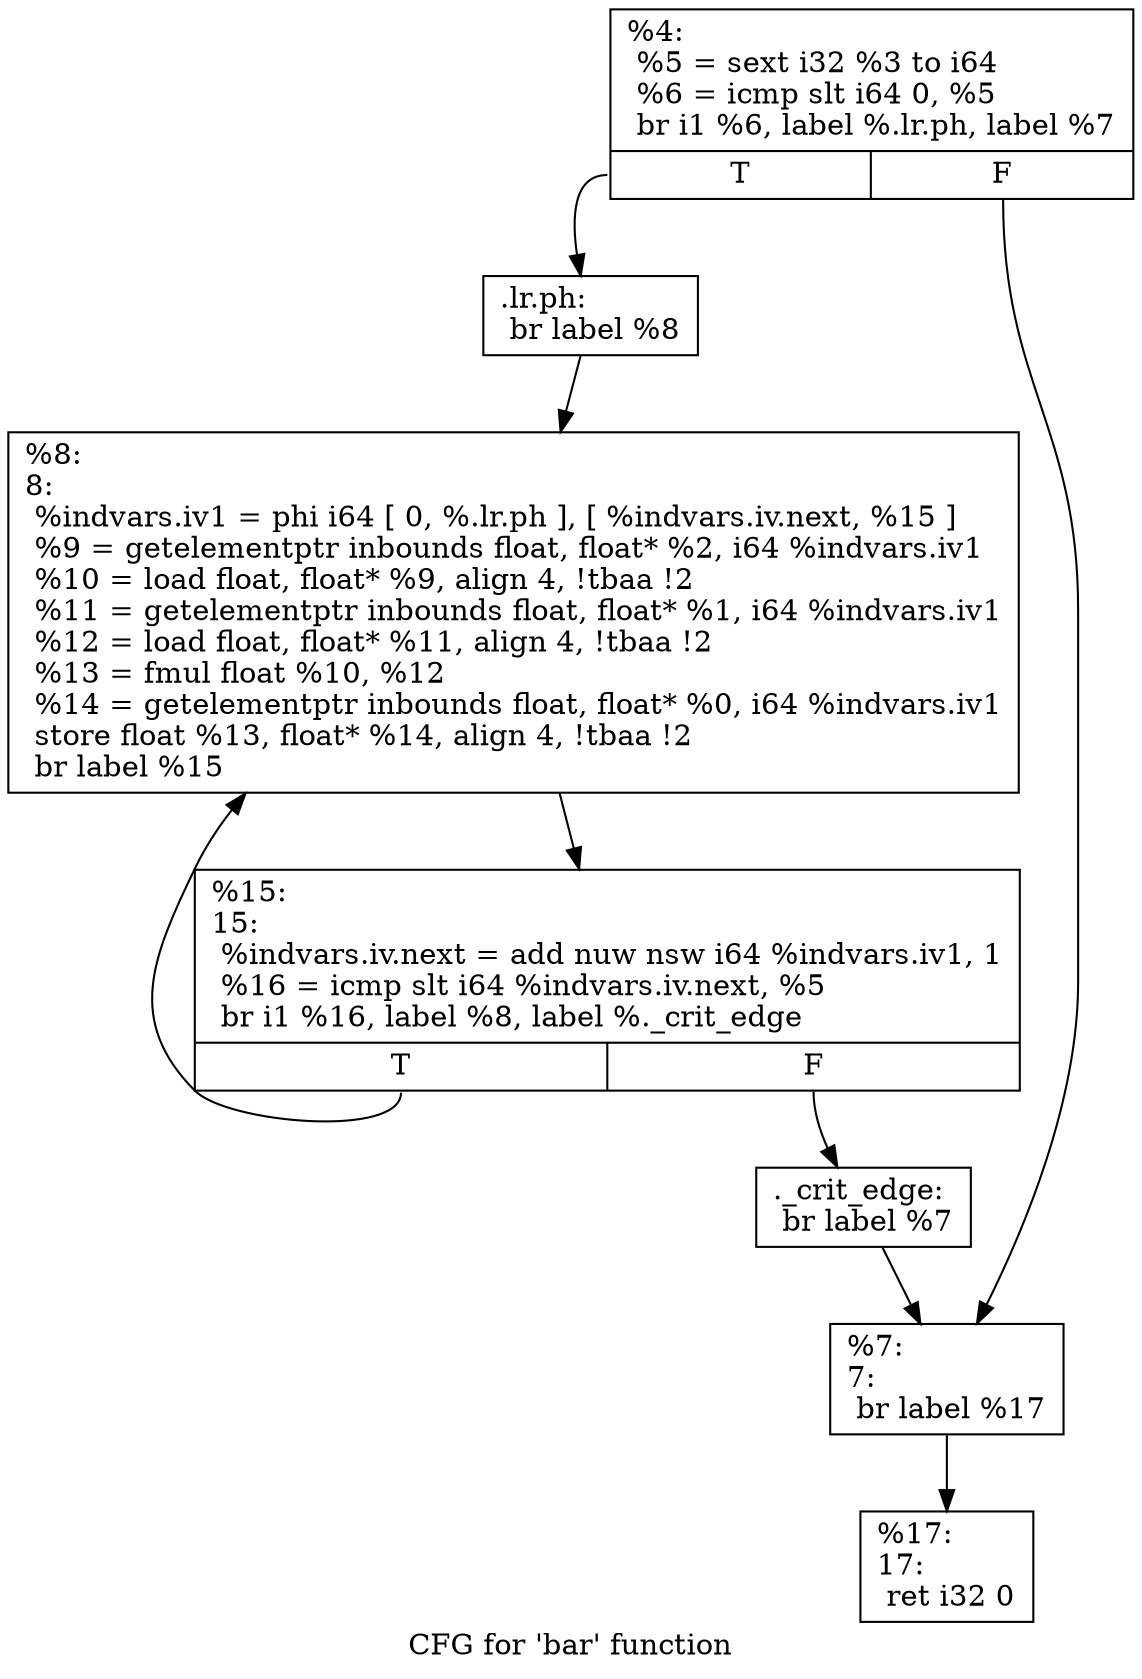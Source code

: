 digraph "CFG for 'bar' function" {
	label="CFG for 'bar' function";

	Node0x190bf40 [shape=record,label="{%4:\l  %5 = sext i32 %3 to i64\l  %6 = icmp slt i64 0, %5\l  br i1 %6, label %.lr.ph, label %7\l|{<s0>T|<s1>F}}"];
	Node0x190bf40:s0 -> Node0x190c0b0;
	Node0x190bf40:s1 -> Node0x190c240;
	Node0x190c0b0 [shape=record,label="{.lr.ph:                                           \l  br label %8\l}"];
	Node0x190c0b0 -> Node0x190c320;
	Node0x190c370 [shape=record,label="{._crit_edge:                                      \l  br label %7\l}"];
	Node0x190c370 -> Node0x190c240;
	Node0x190c240 [shape=record,label="{%7:\l7:                                                \l  br label %17\l}"];
	Node0x190c240 -> Node0x190c420;
	Node0x190c320 [shape=record,label="{%8:\l8:                                                \l  %indvars.iv1 = phi i64 [ 0, %.lr.ph ], [ %indvars.iv.next, %15 ]\l  %9 = getelementptr inbounds float, float* %2, i64 %indvars.iv1\l  %10 = load float, float* %9, align 4, !tbaa !2\l  %11 = getelementptr inbounds float, float* %1, i64 %indvars.iv1\l  %12 = load float, float* %11, align 4, !tbaa !2\l  %13 = fmul float %10, %12\l  %14 = getelementptr inbounds float, float* %0, i64 %indvars.iv1\l  store float %13, float* %14, align 4, !tbaa !2\l  br label %15\l}"];
	Node0x190c320 -> Node0x190bf90;
	Node0x190bf90 [shape=record,label="{%15:\l15:                                               \l  %indvars.iv.next = add nuw nsw i64 %indvars.iv1, 1\l  %16 = icmp slt i64 %indvars.iv.next, %5\l  br i1 %16, label %8, label %._crit_edge\l|{<s0>T|<s1>F}}"];
	Node0x190bf90:s0 -> Node0x190c320;
	Node0x190bf90:s1 -> Node0x190c370;
	Node0x190c420 [shape=record,label="{%17:\l17:                                               \l  ret i32 0\l}"];
}
